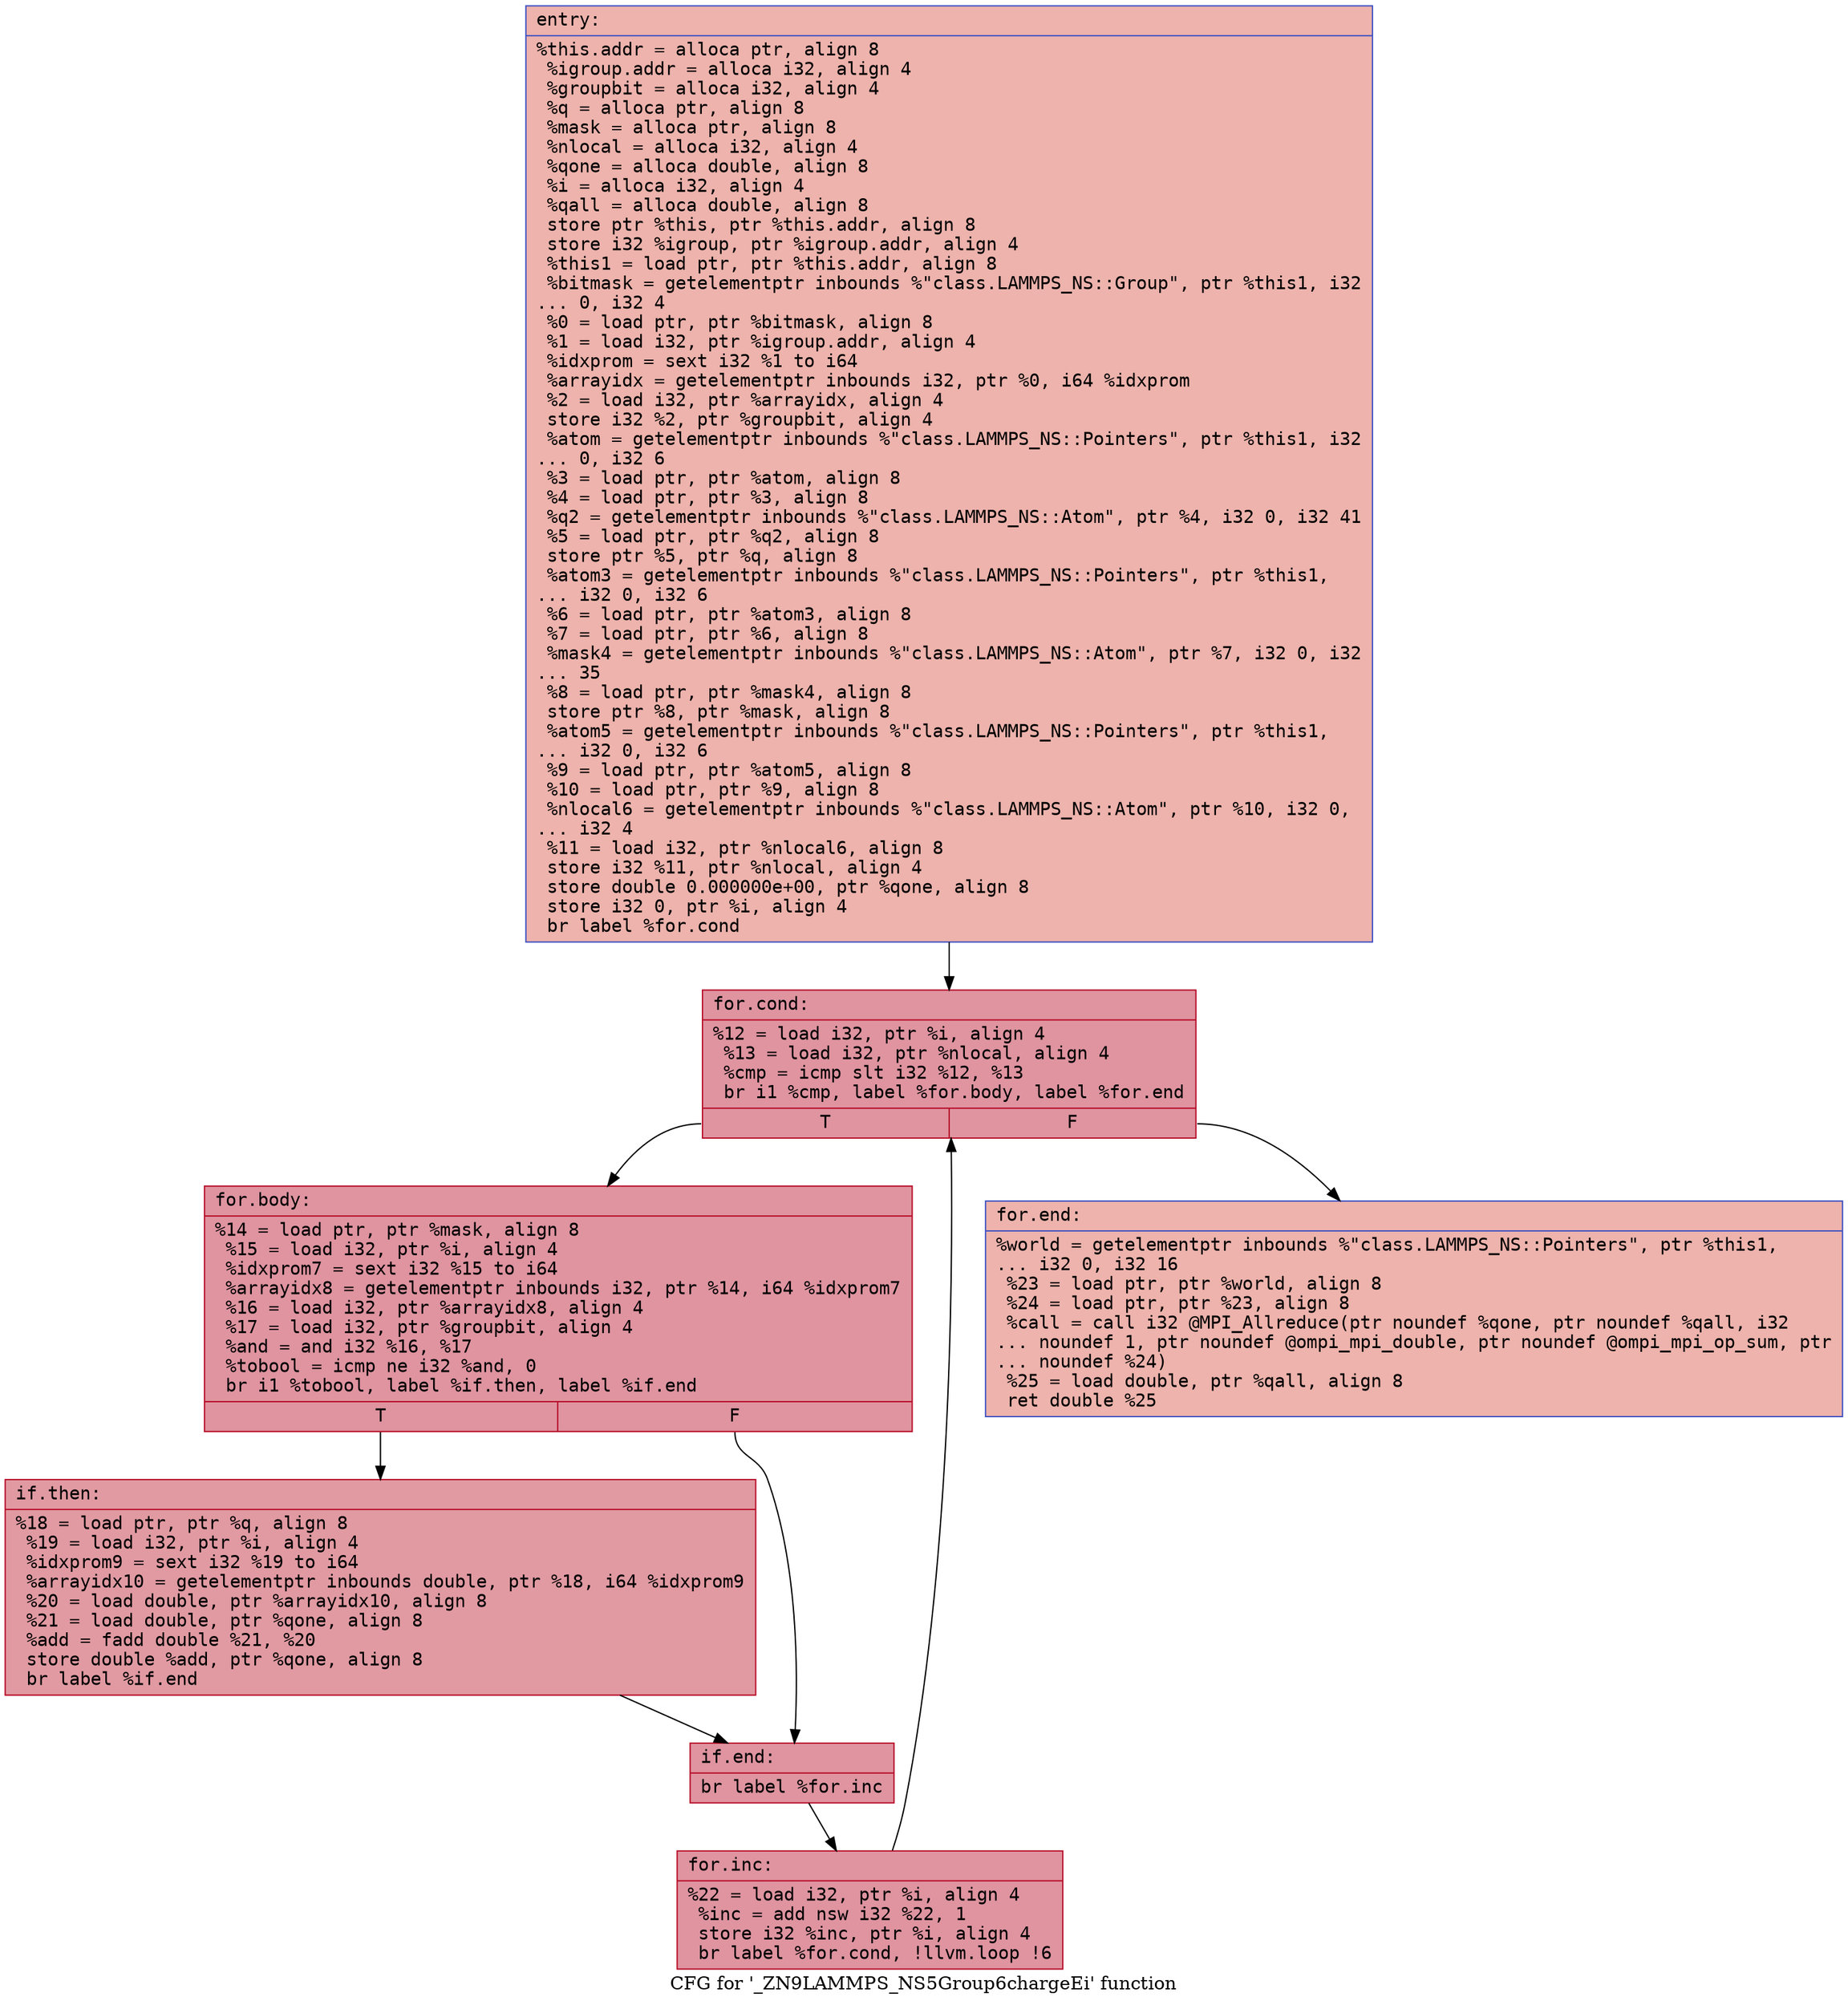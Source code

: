 digraph "CFG for '_ZN9LAMMPS_NS5Group6chargeEi' function" {
	label="CFG for '_ZN9LAMMPS_NS5Group6chargeEi' function";

	Node0x55ba303db1a0 [shape=record,color="#3d50c3ff", style=filled, fillcolor="#d6524470" fontname="Courier",label="{entry:\l|  %this.addr = alloca ptr, align 8\l  %igroup.addr = alloca i32, align 4\l  %groupbit = alloca i32, align 4\l  %q = alloca ptr, align 8\l  %mask = alloca ptr, align 8\l  %nlocal = alloca i32, align 4\l  %qone = alloca double, align 8\l  %i = alloca i32, align 4\l  %qall = alloca double, align 8\l  store ptr %this, ptr %this.addr, align 8\l  store i32 %igroup, ptr %igroup.addr, align 4\l  %this1 = load ptr, ptr %this.addr, align 8\l  %bitmask = getelementptr inbounds %\"class.LAMMPS_NS::Group\", ptr %this1, i32\l... 0, i32 4\l  %0 = load ptr, ptr %bitmask, align 8\l  %1 = load i32, ptr %igroup.addr, align 4\l  %idxprom = sext i32 %1 to i64\l  %arrayidx = getelementptr inbounds i32, ptr %0, i64 %idxprom\l  %2 = load i32, ptr %arrayidx, align 4\l  store i32 %2, ptr %groupbit, align 4\l  %atom = getelementptr inbounds %\"class.LAMMPS_NS::Pointers\", ptr %this1, i32\l... 0, i32 6\l  %3 = load ptr, ptr %atom, align 8\l  %4 = load ptr, ptr %3, align 8\l  %q2 = getelementptr inbounds %\"class.LAMMPS_NS::Atom\", ptr %4, i32 0, i32 41\l  %5 = load ptr, ptr %q2, align 8\l  store ptr %5, ptr %q, align 8\l  %atom3 = getelementptr inbounds %\"class.LAMMPS_NS::Pointers\", ptr %this1,\l... i32 0, i32 6\l  %6 = load ptr, ptr %atom3, align 8\l  %7 = load ptr, ptr %6, align 8\l  %mask4 = getelementptr inbounds %\"class.LAMMPS_NS::Atom\", ptr %7, i32 0, i32\l... 35\l  %8 = load ptr, ptr %mask4, align 8\l  store ptr %8, ptr %mask, align 8\l  %atom5 = getelementptr inbounds %\"class.LAMMPS_NS::Pointers\", ptr %this1,\l... i32 0, i32 6\l  %9 = load ptr, ptr %atom5, align 8\l  %10 = load ptr, ptr %9, align 8\l  %nlocal6 = getelementptr inbounds %\"class.LAMMPS_NS::Atom\", ptr %10, i32 0,\l... i32 4\l  %11 = load i32, ptr %nlocal6, align 8\l  store i32 %11, ptr %nlocal, align 4\l  store double 0.000000e+00, ptr %qone, align 8\l  store i32 0, ptr %i, align 4\l  br label %for.cond\l}"];
	Node0x55ba303db1a0 -> Node0x55ba303df700[tooltip="entry -> for.cond\nProbability 100.00%" ];
	Node0x55ba303df700 [shape=record,color="#b70d28ff", style=filled, fillcolor="#b70d2870" fontname="Courier",label="{for.cond:\l|  %12 = load i32, ptr %i, align 4\l  %13 = load i32, ptr %nlocal, align 4\l  %cmp = icmp slt i32 %12, %13\l  br i1 %cmp, label %for.body, label %for.end\l|{<s0>T|<s1>F}}"];
	Node0x55ba303df700:s0 -> Node0x55ba303df9a0[tooltip="for.cond -> for.body\nProbability 96.88%" ];
	Node0x55ba303df700:s1 -> Node0x55ba303de4d0[tooltip="for.cond -> for.end\nProbability 3.12%" ];
	Node0x55ba303df9a0 [shape=record,color="#b70d28ff", style=filled, fillcolor="#b70d2870" fontname="Courier",label="{for.body:\l|  %14 = load ptr, ptr %mask, align 8\l  %15 = load i32, ptr %i, align 4\l  %idxprom7 = sext i32 %15 to i64\l  %arrayidx8 = getelementptr inbounds i32, ptr %14, i64 %idxprom7\l  %16 = load i32, ptr %arrayidx8, align 4\l  %17 = load i32, ptr %groupbit, align 4\l  %and = and i32 %16, %17\l  %tobool = icmp ne i32 %and, 0\l  br i1 %tobool, label %if.then, label %if.end\l|{<s0>T|<s1>F}}"];
	Node0x55ba303df9a0:s0 -> Node0x55ba303e0190[tooltip="for.body -> if.then\nProbability 62.50%" ];
	Node0x55ba303df9a0:s1 -> Node0x55ba303e0200[tooltip="for.body -> if.end\nProbability 37.50%" ];
	Node0x55ba303e0190 [shape=record,color="#b70d28ff", style=filled, fillcolor="#bb1b2c70" fontname="Courier",label="{if.then:\l|  %18 = load ptr, ptr %q, align 8\l  %19 = load i32, ptr %i, align 4\l  %idxprom9 = sext i32 %19 to i64\l  %arrayidx10 = getelementptr inbounds double, ptr %18, i64 %idxprom9\l  %20 = load double, ptr %arrayidx10, align 8\l  %21 = load double, ptr %qone, align 8\l  %add = fadd double %21, %20\l  store double %add, ptr %qone, align 8\l  br label %if.end\l}"];
	Node0x55ba303e0190 -> Node0x55ba303e0200[tooltip="if.then -> if.end\nProbability 100.00%" ];
	Node0x55ba303e0200 [shape=record,color="#b70d28ff", style=filled, fillcolor="#b70d2870" fontname="Courier",label="{if.end:\l|  br label %for.inc\l}"];
	Node0x55ba303e0200 -> Node0x55ba303e0850[tooltip="if.end -> for.inc\nProbability 100.00%" ];
	Node0x55ba303e0850 [shape=record,color="#b70d28ff", style=filled, fillcolor="#b70d2870" fontname="Courier",label="{for.inc:\l|  %22 = load i32, ptr %i, align 4\l  %inc = add nsw i32 %22, 1\l  store i32 %inc, ptr %i, align 4\l  br label %for.cond, !llvm.loop !6\l}"];
	Node0x55ba303e0850 -> Node0x55ba303df700[tooltip="for.inc -> for.cond\nProbability 100.00%" ];
	Node0x55ba303de4d0 [shape=record,color="#3d50c3ff", style=filled, fillcolor="#d6524470" fontname="Courier",label="{for.end:\l|  %world = getelementptr inbounds %\"class.LAMMPS_NS::Pointers\", ptr %this1,\l... i32 0, i32 16\l  %23 = load ptr, ptr %world, align 8\l  %24 = load ptr, ptr %23, align 8\l  %call = call i32 @MPI_Allreduce(ptr noundef %qone, ptr noundef %qall, i32\l... noundef 1, ptr noundef @ompi_mpi_double, ptr noundef @ompi_mpi_op_sum, ptr\l... noundef %24)\l  %25 = load double, ptr %qall, align 8\l  ret double %25\l}"];
}
